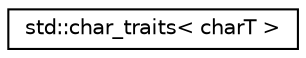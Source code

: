 digraph "Graphical Class Hierarchy"
{
 // LATEX_PDF_SIZE
  edge [fontname="Helvetica",fontsize="10",labelfontname="Helvetica",labelfontsize="10"];
  node [fontname="Helvetica",fontsize="10",shape=record];
  rankdir="LR";
  Node0 [label="std::char_traits\< charT \>",height=0.2,width=0.4,color="black", fillcolor="white", style="filled",URL="$d8/dcc/namespacestd.html#d2/db6/structstd_1_1char__traits",tooltip=" "];
}
